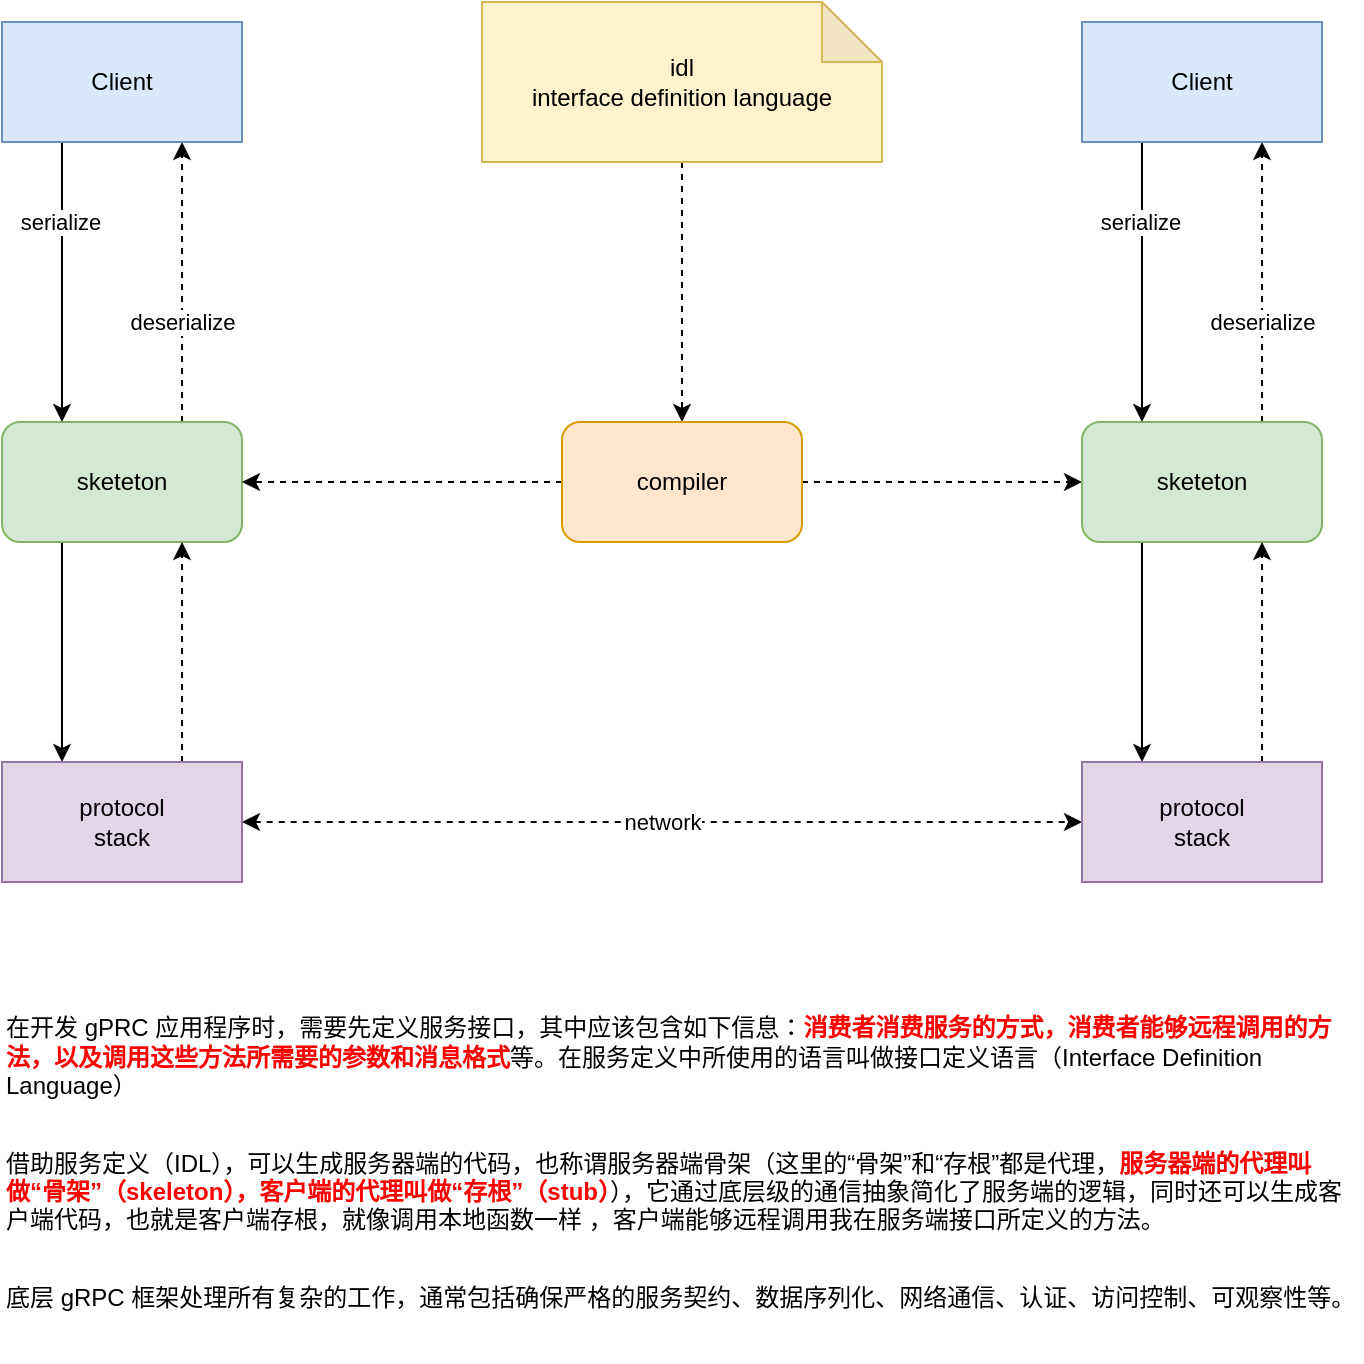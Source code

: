 <mxfile version="16.0.0" type="github">
  <diagram id="x8EzNgoKfJEA3I4Q9rvj" name="Page-1">
    <mxGraphModel dx="1186" dy="654" grid="1" gridSize="10" guides="1" tooltips="1" connect="1" arrows="1" fold="1" page="1" pageScale="1" pageWidth="827" pageHeight="1169" math="0" shadow="0">
      <root>
        <mxCell id="0" />
        <mxCell id="1" parent="0" />
        <mxCell id="cYbBZqKVau74TzbOSYix-7" style="edgeStyle=orthogonalEdgeStyle;rounded=0;orthogonalLoop=1;jettySize=auto;html=1;exitX=0.75;exitY=0;exitDx=0;exitDy=0;entryX=0.75;entryY=1;entryDx=0;entryDy=0;dashed=1;" parent="1" source="cYbBZqKVau74TzbOSYix-2" target="cYbBZqKVau74TzbOSYix-5" edge="1">
          <mxGeometry relative="1" as="geometry" />
        </mxCell>
        <mxCell id="cYbBZqKVau74TzbOSYix-9" value="deserialize" style="edgeLabel;html=1;align=center;verticalAlign=middle;resizable=0;points=[];" parent="cYbBZqKVau74TzbOSYix-7" vertex="1" connectable="0">
          <mxGeometry x="-0.014" relative="1" as="geometry">
            <mxPoint y="19" as="offset" />
          </mxGeometry>
        </mxCell>
        <mxCell id="cYbBZqKVau74TzbOSYix-11" style="edgeStyle=orthogonalEdgeStyle;rounded=0;orthogonalLoop=1;jettySize=auto;html=1;exitX=0.25;exitY=1;exitDx=0;exitDy=0;entryX=0.25;entryY=0;entryDx=0;entryDy=0;" parent="1" source="cYbBZqKVau74TzbOSYix-2" target="cYbBZqKVau74TzbOSYix-3" edge="1">
          <mxGeometry relative="1" as="geometry" />
        </mxCell>
        <mxCell id="cYbBZqKVau74TzbOSYix-2" value="sketeton" style="rounded=1;whiteSpace=wrap;html=1;fillColor=#d5e8d4;strokeColor=#82b366;" parent="1" vertex="1">
          <mxGeometry x="80" y="250" width="120" height="60" as="geometry" />
        </mxCell>
        <mxCell id="cYbBZqKVau74TzbOSYix-12" style="edgeStyle=orthogonalEdgeStyle;rounded=0;orthogonalLoop=1;jettySize=auto;html=1;exitX=0.75;exitY=0;exitDx=0;exitDy=0;entryX=0.75;entryY=1;entryDx=0;entryDy=0;dashed=1;" parent="1" source="cYbBZqKVau74TzbOSYix-3" target="cYbBZqKVau74TzbOSYix-2" edge="1">
          <mxGeometry relative="1" as="geometry" />
        </mxCell>
        <mxCell id="cYbBZqKVau74TzbOSYix-27" value="network" style="edgeStyle=orthogonalEdgeStyle;rounded=0;orthogonalLoop=1;jettySize=auto;html=1;exitX=1;exitY=0.5;exitDx=0;exitDy=0;entryX=0;entryY=0.5;entryDx=0;entryDy=0;dashed=1;strokeColor=default;sketch=0;targetPerimeterSpacing=0;startArrow=classic;startFill=1;" parent="1" source="cYbBZqKVau74TzbOSYix-3" target="cYbBZqKVau74TzbOSYix-22" edge="1">
          <mxGeometry relative="1" as="geometry" />
        </mxCell>
        <mxCell id="cYbBZqKVau74TzbOSYix-3" value="protocol&lt;br&gt;stack" style="rounded=0;whiteSpace=wrap;html=1;fillColor=#e1d5e7;strokeColor=#9673a6;" parent="1" vertex="1">
          <mxGeometry x="80" y="420" width="120" height="60" as="geometry" />
        </mxCell>
        <mxCell id="cYbBZqKVau74TzbOSYix-6" style="edgeStyle=orthogonalEdgeStyle;rounded=0;orthogonalLoop=1;jettySize=auto;html=1;exitX=0.25;exitY=1;exitDx=0;exitDy=0;entryX=0.25;entryY=0;entryDx=0;entryDy=0;" parent="1" source="cYbBZqKVau74TzbOSYix-5" target="cYbBZqKVau74TzbOSYix-2" edge="1">
          <mxGeometry relative="1" as="geometry" />
        </mxCell>
        <mxCell id="cYbBZqKVau74TzbOSYix-8" value="serialize" style="edgeLabel;html=1;align=center;verticalAlign=middle;resizable=0;points=[];" parent="cYbBZqKVau74TzbOSYix-6" vertex="1" connectable="0">
          <mxGeometry x="-0.014" y="-1" relative="1" as="geometry">
            <mxPoint y="-29" as="offset" />
          </mxGeometry>
        </mxCell>
        <mxCell id="cYbBZqKVau74TzbOSYix-5" value="Client" style="rounded=0;whiteSpace=wrap;html=1;fillColor=#dae8fc;strokeColor=#6c8ebf;" parent="1" vertex="1">
          <mxGeometry x="80" y="50" width="120" height="60" as="geometry" />
        </mxCell>
        <mxCell id="cYbBZqKVau74TzbOSYix-14" style="edgeStyle=orthogonalEdgeStyle;rounded=0;orthogonalLoop=1;jettySize=auto;html=1;exitX=0.5;exitY=1;exitDx=0;exitDy=0;exitPerimeter=0;entryX=0.5;entryY=0;entryDx=0;entryDy=0;dashed=1;" parent="1" source="cYbBZqKVau74TzbOSYix-10" target="cYbBZqKVau74TzbOSYix-13" edge="1">
          <mxGeometry relative="1" as="geometry" />
        </mxCell>
        <mxCell id="cYbBZqKVau74TzbOSYix-10" value="idl&lt;br&gt;interface definition language" style="shape=note;whiteSpace=wrap;html=1;backgroundOutline=1;darkOpacity=0.05;fillColor=#fff2cc;strokeColor=#d6b656;" parent="1" vertex="1">
          <mxGeometry x="320" y="40" width="200" height="80" as="geometry" />
        </mxCell>
        <mxCell id="cYbBZqKVau74TzbOSYix-16" style="edgeStyle=orthogonalEdgeStyle;rounded=0;orthogonalLoop=1;jettySize=auto;html=1;exitX=0;exitY=0.5;exitDx=0;exitDy=0;entryX=1;entryY=0.5;entryDx=0;entryDy=0;dashed=1;" parent="1" source="cYbBZqKVau74TzbOSYix-13" target="cYbBZqKVau74TzbOSYix-2" edge="1">
          <mxGeometry relative="1" as="geometry" />
        </mxCell>
        <mxCell id="cYbBZqKVau74TzbOSYix-26" style="edgeStyle=orthogonalEdgeStyle;rounded=0;orthogonalLoop=1;jettySize=auto;html=1;exitX=1;exitY=0.5;exitDx=0;exitDy=0;dashed=1;" parent="1" source="cYbBZqKVau74TzbOSYix-13" target="cYbBZqKVau74TzbOSYix-20" edge="1">
          <mxGeometry relative="1" as="geometry" />
        </mxCell>
        <mxCell id="cYbBZqKVau74TzbOSYix-13" value="compiler" style="rounded=1;whiteSpace=wrap;html=1;fillColor=#ffe6cc;strokeColor=#d79b00;" parent="1" vertex="1">
          <mxGeometry x="360" y="250" width="120" height="60" as="geometry" />
        </mxCell>
        <mxCell id="cYbBZqKVau74TzbOSYix-17" style="edgeStyle=orthogonalEdgeStyle;rounded=0;orthogonalLoop=1;jettySize=auto;html=1;exitX=0.75;exitY=0;exitDx=0;exitDy=0;entryX=0.75;entryY=1;entryDx=0;entryDy=0;dashed=1;" parent="1" source="cYbBZqKVau74TzbOSYix-20" target="cYbBZqKVau74TzbOSYix-25" edge="1">
          <mxGeometry relative="1" as="geometry" />
        </mxCell>
        <mxCell id="cYbBZqKVau74TzbOSYix-18" value="deserialize" style="edgeLabel;html=1;align=center;verticalAlign=middle;resizable=0;points=[];" parent="cYbBZqKVau74TzbOSYix-17" vertex="1" connectable="0">
          <mxGeometry x="-0.014" relative="1" as="geometry">
            <mxPoint y="19" as="offset" />
          </mxGeometry>
        </mxCell>
        <mxCell id="cYbBZqKVau74TzbOSYix-19" style="edgeStyle=orthogonalEdgeStyle;rounded=0;orthogonalLoop=1;jettySize=auto;html=1;exitX=0.25;exitY=1;exitDx=0;exitDy=0;entryX=0.25;entryY=0;entryDx=0;entryDy=0;" parent="1" source="cYbBZqKVau74TzbOSYix-20" target="cYbBZqKVau74TzbOSYix-22" edge="1">
          <mxGeometry relative="1" as="geometry" />
        </mxCell>
        <mxCell id="cYbBZqKVau74TzbOSYix-20" value="sketeton" style="rounded=1;whiteSpace=wrap;html=1;fillColor=#d5e8d4;strokeColor=#82b366;" parent="1" vertex="1">
          <mxGeometry x="620" y="250" width="120" height="60" as="geometry" />
        </mxCell>
        <mxCell id="cYbBZqKVau74TzbOSYix-21" style="edgeStyle=orthogonalEdgeStyle;rounded=0;orthogonalLoop=1;jettySize=auto;html=1;exitX=0.75;exitY=0;exitDx=0;exitDy=0;entryX=0.75;entryY=1;entryDx=0;entryDy=0;dashed=1;" parent="1" source="cYbBZqKVau74TzbOSYix-22" target="cYbBZqKVau74TzbOSYix-20" edge="1">
          <mxGeometry relative="1" as="geometry" />
        </mxCell>
        <mxCell id="cYbBZqKVau74TzbOSYix-22" value="protocol&lt;br&gt;stack" style="rounded=0;whiteSpace=wrap;html=1;fillColor=#e1d5e7;strokeColor=#9673a6;" parent="1" vertex="1">
          <mxGeometry x="620" y="420" width="120" height="60" as="geometry" />
        </mxCell>
        <mxCell id="cYbBZqKVau74TzbOSYix-23" style="edgeStyle=orthogonalEdgeStyle;rounded=0;orthogonalLoop=1;jettySize=auto;html=1;exitX=0.25;exitY=1;exitDx=0;exitDy=0;entryX=0.25;entryY=0;entryDx=0;entryDy=0;" parent="1" source="cYbBZqKVau74TzbOSYix-25" target="cYbBZqKVau74TzbOSYix-20" edge="1">
          <mxGeometry relative="1" as="geometry" />
        </mxCell>
        <mxCell id="cYbBZqKVau74TzbOSYix-24" value="serialize" style="edgeLabel;html=1;align=center;verticalAlign=middle;resizable=0;points=[];" parent="cYbBZqKVau74TzbOSYix-23" vertex="1" connectable="0">
          <mxGeometry x="-0.014" y="-1" relative="1" as="geometry">
            <mxPoint y="-29" as="offset" />
          </mxGeometry>
        </mxCell>
        <mxCell id="cYbBZqKVau74TzbOSYix-25" value="Client" style="rounded=0;whiteSpace=wrap;html=1;fillColor=#dae8fc;strokeColor=#6c8ebf;" parent="1" vertex="1">
          <mxGeometry x="620" y="50" width="120" height="60" as="geometry" />
        </mxCell>
        <mxCell id="YM9ScRJdNRF9cjXQcWSV-5" value="&lt;div class=&quot;lake-content&quot;&gt;&lt;p id=&quot;ue35cee20&quot; class=&quot;ne-p&quot; style=&quot;margin: 0 ; padding: 0 ; min-height: 24px&quot;&gt;&lt;span class=&quot;ne-text&quot;&gt;在开发 gPRC 应用程序时，需要先定义服务接口，其中应该包含如下信息：&lt;b&gt;&lt;font color=&quot;#ff0000&quot;&gt;消费者消费服务的方式，消费者能够远程调用的方法，以及调用这些方法所需要的参数和消息格式&lt;/font&gt;&lt;/b&gt;等。在服务定义中所使用的语言叫做接口定义语言（Interface Definition Language）&lt;/span&gt;&lt;/p&gt;&lt;p id=&quot;u1da1a02e&quot; class=&quot;ne-p&quot; style=&quot;margin: 0 ; padding: 0 ; min-height: 24px&quot;&gt;&lt;span class=&quot;ne-text&quot;&gt;&lt;/span&gt;&lt;/p&gt;&lt;p id=&quot;u1bf918ef&quot; class=&quot;ne-p&quot; style=&quot;margin: 0 ; padding: 0 ; min-height: 24px&quot;&gt;&lt;span class=&quot;ne-text&quot;&gt;借助服务定义（IDL），可以生成服务器端的代码，也称谓服务器端骨架（这里的“骨架”和“存根”都是代理，&lt;b&gt;&lt;font color=&quot;#ff0000&quot;&gt;服务器端的代理叫做“骨架”（skeleton），客户端的代理叫做“存根”（stub）&lt;/font&gt;&lt;/b&gt;），它通过底层级的通信抽象简化了服务端的逻辑，同时还可以生成客户端代码，也就是客户端存根，就像调用本地函数一样&lt;span style=&quot;white-space: pre&quot;&gt;	&lt;/span&gt;，客户端能够远程调用我在服务端接口所定义的方法。&lt;/span&gt;&lt;/p&gt;&lt;p id=&quot;u0b2ed73f&quot; class=&quot;ne-p&quot; style=&quot;margin: 0 ; padding: 0 ; min-height: 24px&quot;&gt;&lt;span class=&quot;ne-text&quot;&gt;&lt;/span&gt;&lt;/p&gt;&lt;p id=&quot;u573504d4&quot; class=&quot;ne-p&quot; style=&quot;margin: 0 ; padding: 0 ; min-height: 24px&quot;&gt;&lt;span class=&quot;ne-text&quot;&gt;底层 gRPC 框架处理所有复杂的工作，通常包括确保严格的服务契约、数据序列化、网络通信、认证、访问控制、可观察性等。&lt;/span&gt;&lt;/p&gt;&lt;/div&gt;" style="text;html=1;strokeColor=none;fillColor=none;align=left;verticalAlign=middle;whiteSpace=wrap;rounded=0;" vertex="1" parent="1">
          <mxGeometry x="80" y="530" width="680" height="190" as="geometry" />
        </mxCell>
      </root>
    </mxGraphModel>
  </diagram>
</mxfile>
